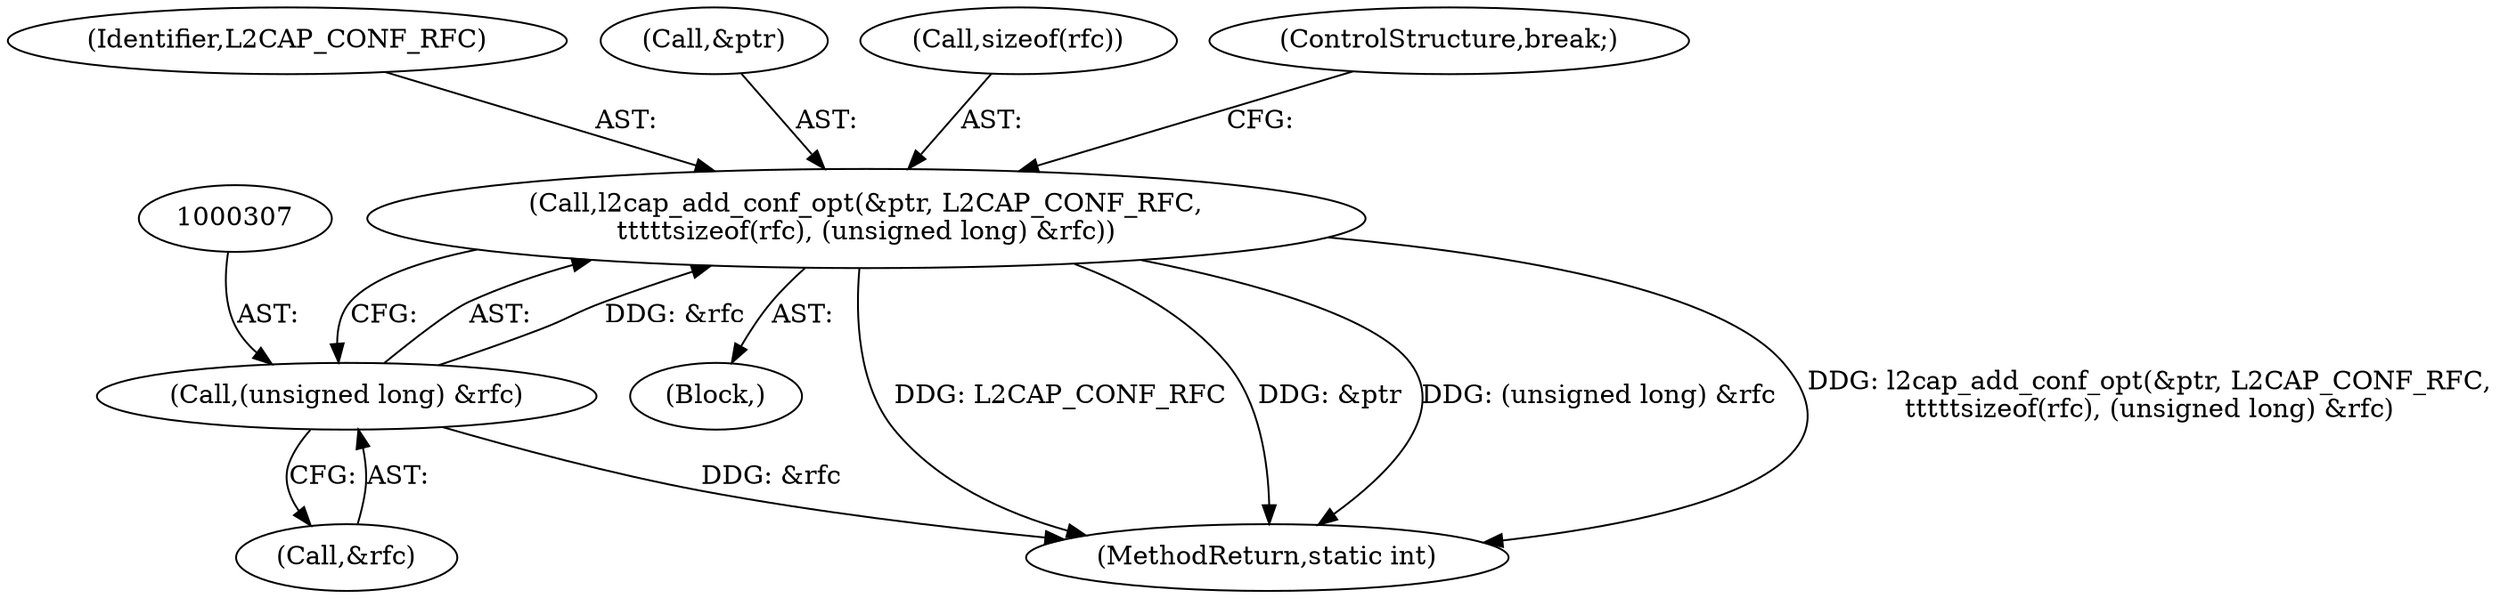 digraph "0_linux_f2fcfcd670257236ebf2088bbdf26f6a8ef459fe@pointer" {
"1000300" [label="(Call,l2cap_add_conf_opt(&ptr, L2CAP_CONF_RFC,\n\t\t\t\t\tsizeof(rfc), (unsigned long) &rfc))"];
"1000306" [label="(Call,(unsigned long) &rfc)"];
"1000300" [label="(Call,l2cap_add_conf_opt(&ptr, L2CAP_CONF_RFC,\n\t\t\t\t\tsizeof(rfc), (unsigned long) &rfc))"];
"1000303" [label="(Identifier,L2CAP_CONF_RFC)"];
"1000301" [label="(Call,&ptr)"];
"1000306" [label="(Call,(unsigned long) &rfc)"];
"1000304" [label="(Call,sizeof(rfc))"];
"1000208" [label="(Block,)"];
"1000310" [label="(ControlStructure,break;)"];
"1000308" [label="(Call,&rfc)"];
"1000329" [label="(MethodReturn,static int)"];
"1000300" -> "1000208"  [label="AST: "];
"1000300" -> "1000306"  [label="CFG: "];
"1000301" -> "1000300"  [label="AST: "];
"1000303" -> "1000300"  [label="AST: "];
"1000304" -> "1000300"  [label="AST: "];
"1000306" -> "1000300"  [label="AST: "];
"1000310" -> "1000300"  [label="CFG: "];
"1000300" -> "1000329"  [label="DDG: L2CAP_CONF_RFC"];
"1000300" -> "1000329"  [label="DDG: &ptr"];
"1000300" -> "1000329"  [label="DDG: (unsigned long) &rfc"];
"1000300" -> "1000329"  [label="DDG: l2cap_add_conf_opt(&ptr, L2CAP_CONF_RFC,\n\t\t\t\t\tsizeof(rfc), (unsigned long) &rfc)"];
"1000306" -> "1000300"  [label="DDG: &rfc"];
"1000306" -> "1000308"  [label="CFG: "];
"1000307" -> "1000306"  [label="AST: "];
"1000308" -> "1000306"  [label="AST: "];
"1000306" -> "1000329"  [label="DDG: &rfc"];
}
